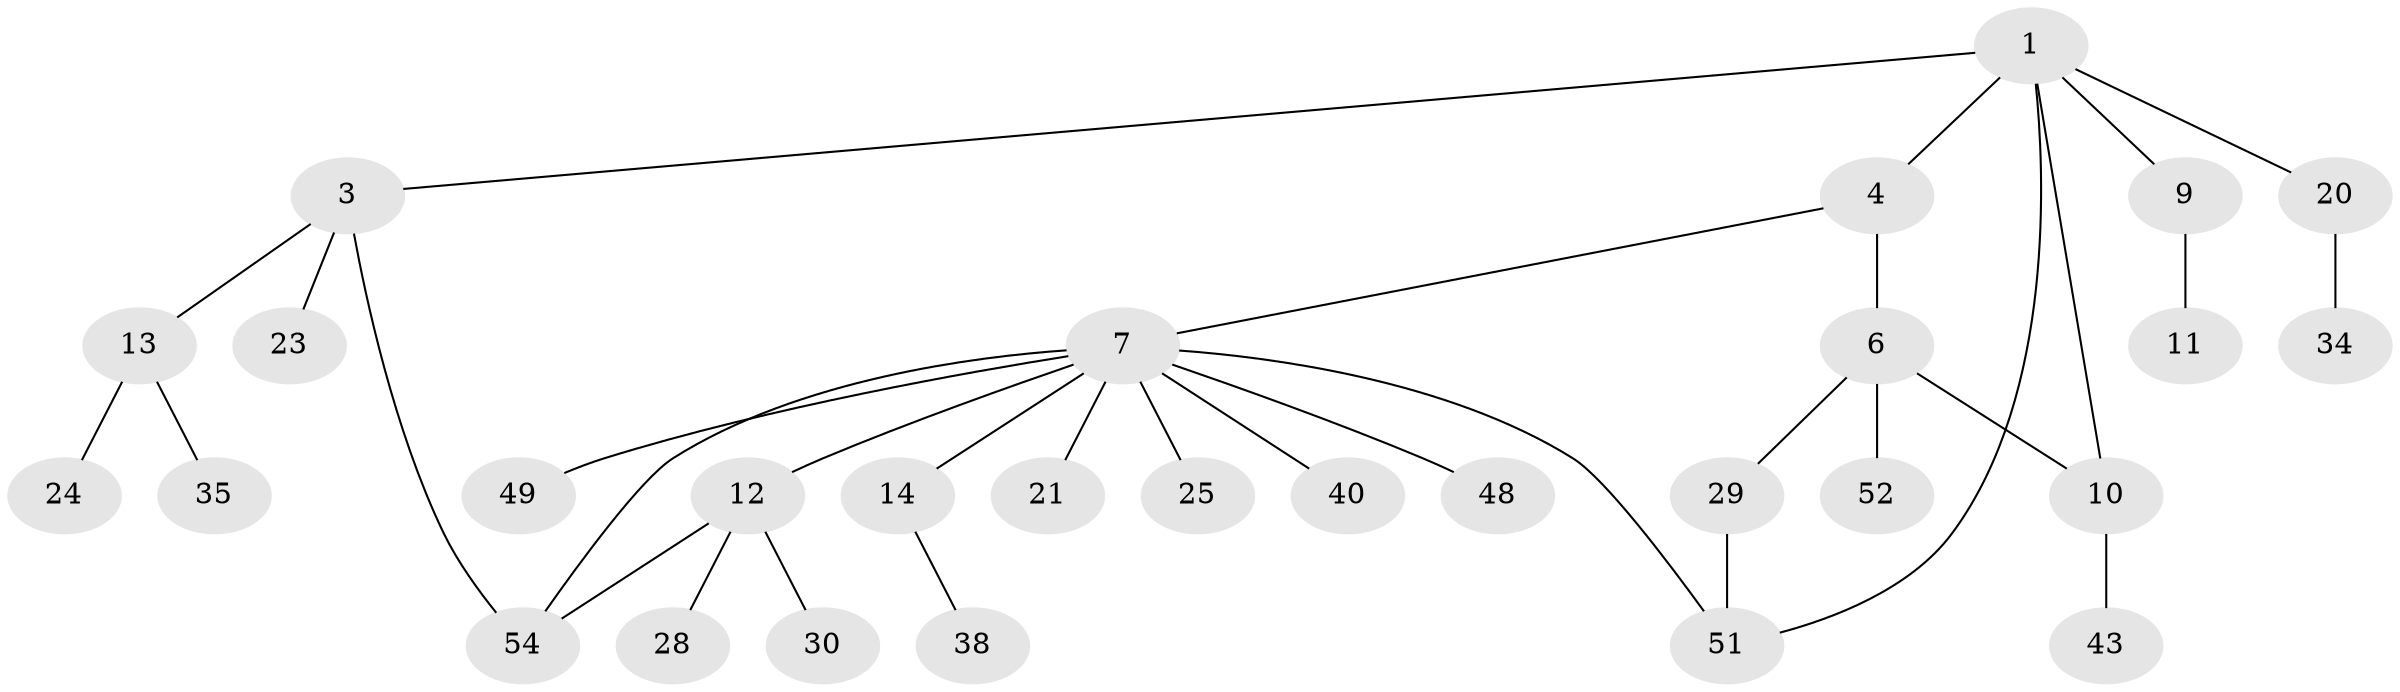 // original degree distribution, {5: 0.01694915254237288, 3: 0.15254237288135594, 4: 0.1016949152542373, 2: 0.2711864406779661, 7: 0.01694915254237288, 6: 0.01694915254237288, 1: 0.423728813559322}
// Generated by graph-tools (version 1.1) at 2025/13/03/09/25 04:13:29]
// undirected, 29 vertices, 33 edges
graph export_dot {
graph [start="1"]
  node [color=gray90,style=filled];
  1 [super="+2"];
  3;
  4 [super="+5"];
  6 [super="+41+19"];
  7 [super="+8+26+18+17"];
  9;
  10 [super="+33"];
  11;
  12 [super="+27"];
  13 [super="+15+32"];
  14;
  20 [super="+22"];
  21;
  23;
  24 [super="+55+59"];
  25 [super="+39"];
  28;
  29 [super="+31"];
  30;
  34 [super="+44+37+42"];
  35;
  38;
  40;
  43 [super="+58"];
  48;
  49;
  51 [super="+56"];
  52;
  54;
  1 -- 3;
  1 -- 4;
  1 -- 9;
  1 -- 51;
  1 -- 10;
  1 -- 20;
  3 -- 13;
  3 -- 23;
  3 -- 54;
  4 -- 6;
  4 -- 7;
  6 -- 29;
  6 -- 10;
  6 -- 52;
  7 -- 12;
  7 -- 14;
  7 -- 49;
  7 -- 51;
  7 -- 21;
  7 -- 54;
  7 -- 25;
  7 -- 40;
  7 -- 48;
  9 -- 11;
  10 -- 43;
  12 -- 28;
  12 -- 54;
  12 -- 30;
  13 -- 24;
  13 -- 35;
  14 -- 38;
  20 -- 34;
  29 -- 51;
}
